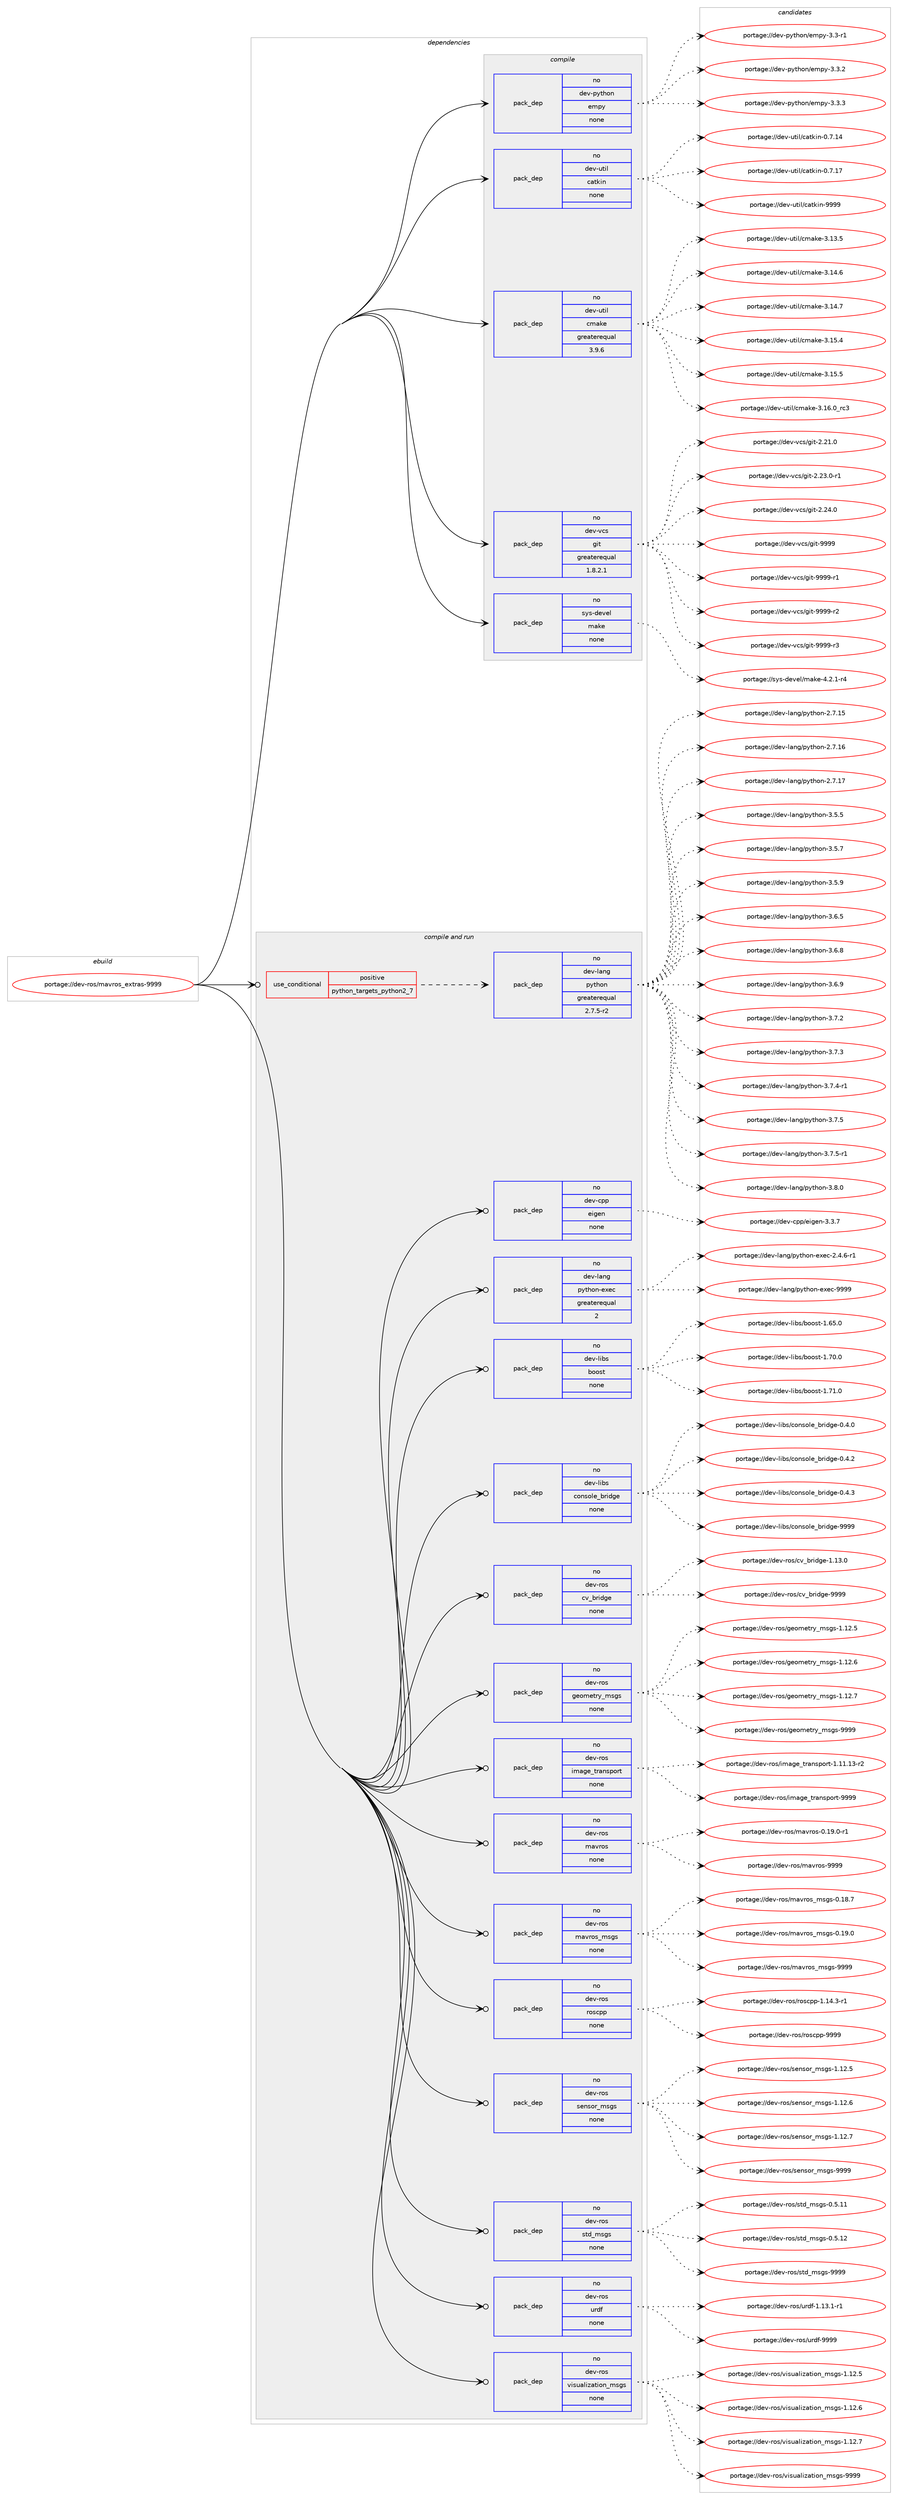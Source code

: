 digraph prolog {

# *************
# Graph options
# *************

newrank=true;
concentrate=true;
compound=true;
graph [rankdir=LR,fontname=Helvetica,fontsize=10,ranksep=1.5];#, ranksep=2.5, nodesep=0.2];
edge  [arrowhead=vee];
node  [fontname=Helvetica,fontsize=10];

# **********
# The ebuild
# **********

subgraph cluster_leftcol {
color=gray;
rank=same;
label=<<i>ebuild</i>>;
id [label="portage://dev-ros/mavros_extras-9999", color=red, width=4, href="../dev-ros/mavros_extras-9999.svg"];
}

# ****************
# The dependencies
# ****************

subgraph cluster_midcol {
color=gray;
label=<<i>dependencies</i>>;
subgraph cluster_compile {
fillcolor="#eeeeee";
style=filled;
label=<<i>compile</i>>;
subgraph pack144561 {
dependency191168 [label=<<TABLE BORDER="0" CELLBORDER="1" CELLSPACING="0" CELLPADDING="4" WIDTH="220"><TR><TD ROWSPAN="6" CELLPADDING="30">pack_dep</TD></TR><TR><TD WIDTH="110">no</TD></TR><TR><TD>dev-python</TD></TR><TR><TD>empy</TD></TR><TR><TD>none</TD></TR><TR><TD></TD></TR></TABLE>>, shape=none, color=blue];
}
id:e -> dependency191168:w [weight=20,style="solid",arrowhead="vee"];
subgraph pack144562 {
dependency191169 [label=<<TABLE BORDER="0" CELLBORDER="1" CELLSPACING="0" CELLPADDING="4" WIDTH="220"><TR><TD ROWSPAN="6" CELLPADDING="30">pack_dep</TD></TR><TR><TD WIDTH="110">no</TD></TR><TR><TD>dev-util</TD></TR><TR><TD>catkin</TD></TR><TR><TD>none</TD></TR><TR><TD></TD></TR></TABLE>>, shape=none, color=blue];
}
id:e -> dependency191169:w [weight=20,style="solid",arrowhead="vee"];
subgraph pack144563 {
dependency191170 [label=<<TABLE BORDER="0" CELLBORDER="1" CELLSPACING="0" CELLPADDING="4" WIDTH="220"><TR><TD ROWSPAN="6" CELLPADDING="30">pack_dep</TD></TR><TR><TD WIDTH="110">no</TD></TR><TR><TD>dev-util</TD></TR><TR><TD>cmake</TD></TR><TR><TD>greaterequal</TD></TR><TR><TD>3.9.6</TD></TR></TABLE>>, shape=none, color=blue];
}
id:e -> dependency191170:w [weight=20,style="solid",arrowhead="vee"];
subgraph pack144564 {
dependency191171 [label=<<TABLE BORDER="0" CELLBORDER="1" CELLSPACING="0" CELLPADDING="4" WIDTH="220"><TR><TD ROWSPAN="6" CELLPADDING="30">pack_dep</TD></TR><TR><TD WIDTH="110">no</TD></TR><TR><TD>dev-vcs</TD></TR><TR><TD>git</TD></TR><TR><TD>greaterequal</TD></TR><TR><TD>1.8.2.1</TD></TR></TABLE>>, shape=none, color=blue];
}
id:e -> dependency191171:w [weight=20,style="solid",arrowhead="vee"];
subgraph pack144565 {
dependency191172 [label=<<TABLE BORDER="0" CELLBORDER="1" CELLSPACING="0" CELLPADDING="4" WIDTH="220"><TR><TD ROWSPAN="6" CELLPADDING="30">pack_dep</TD></TR><TR><TD WIDTH="110">no</TD></TR><TR><TD>sys-devel</TD></TR><TR><TD>make</TD></TR><TR><TD>none</TD></TR><TR><TD></TD></TR></TABLE>>, shape=none, color=blue];
}
id:e -> dependency191172:w [weight=20,style="solid",arrowhead="vee"];
}
subgraph cluster_compileandrun {
fillcolor="#eeeeee";
style=filled;
label=<<i>compile and run</i>>;
subgraph cond43169 {
dependency191173 [label=<<TABLE BORDER="0" CELLBORDER="1" CELLSPACING="0" CELLPADDING="4"><TR><TD ROWSPAN="3" CELLPADDING="10">use_conditional</TD></TR><TR><TD>positive</TD></TR><TR><TD>python_targets_python2_7</TD></TR></TABLE>>, shape=none, color=red];
subgraph pack144566 {
dependency191174 [label=<<TABLE BORDER="0" CELLBORDER="1" CELLSPACING="0" CELLPADDING="4" WIDTH="220"><TR><TD ROWSPAN="6" CELLPADDING="30">pack_dep</TD></TR><TR><TD WIDTH="110">no</TD></TR><TR><TD>dev-lang</TD></TR><TR><TD>python</TD></TR><TR><TD>greaterequal</TD></TR><TR><TD>2.7.5-r2</TD></TR></TABLE>>, shape=none, color=blue];
}
dependency191173:e -> dependency191174:w [weight=20,style="dashed",arrowhead="vee"];
}
id:e -> dependency191173:w [weight=20,style="solid",arrowhead="odotvee"];
subgraph pack144567 {
dependency191175 [label=<<TABLE BORDER="0" CELLBORDER="1" CELLSPACING="0" CELLPADDING="4" WIDTH="220"><TR><TD ROWSPAN="6" CELLPADDING="30">pack_dep</TD></TR><TR><TD WIDTH="110">no</TD></TR><TR><TD>dev-cpp</TD></TR><TR><TD>eigen</TD></TR><TR><TD>none</TD></TR><TR><TD></TD></TR></TABLE>>, shape=none, color=blue];
}
id:e -> dependency191175:w [weight=20,style="solid",arrowhead="odotvee"];
subgraph pack144568 {
dependency191176 [label=<<TABLE BORDER="0" CELLBORDER="1" CELLSPACING="0" CELLPADDING="4" WIDTH="220"><TR><TD ROWSPAN="6" CELLPADDING="30">pack_dep</TD></TR><TR><TD WIDTH="110">no</TD></TR><TR><TD>dev-lang</TD></TR><TR><TD>python-exec</TD></TR><TR><TD>greaterequal</TD></TR><TR><TD>2</TD></TR></TABLE>>, shape=none, color=blue];
}
id:e -> dependency191176:w [weight=20,style="solid",arrowhead="odotvee"];
subgraph pack144569 {
dependency191177 [label=<<TABLE BORDER="0" CELLBORDER="1" CELLSPACING="0" CELLPADDING="4" WIDTH="220"><TR><TD ROWSPAN="6" CELLPADDING="30">pack_dep</TD></TR><TR><TD WIDTH="110">no</TD></TR><TR><TD>dev-libs</TD></TR><TR><TD>boost</TD></TR><TR><TD>none</TD></TR><TR><TD></TD></TR></TABLE>>, shape=none, color=blue];
}
id:e -> dependency191177:w [weight=20,style="solid",arrowhead="odotvee"];
subgraph pack144570 {
dependency191178 [label=<<TABLE BORDER="0" CELLBORDER="1" CELLSPACING="0" CELLPADDING="4" WIDTH="220"><TR><TD ROWSPAN="6" CELLPADDING="30">pack_dep</TD></TR><TR><TD WIDTH="110">no</TD></TR><TR><TD>dev-libs</TD></TR><TR><TD>console_bridge</TD></TR><TR><TD>none</TD></TR><TR><TD></TD></TR></TABLE>>, shape=none, color=blue];
}
id:e -> dependency191178:w [weight=20,style="solid",arrowhead="odotvee"];
subgraph pack144571 {
dependency191179 [label=<<TABLE BORDER="0" CELLBORDER="1" CELLSPACING="0" CELLPADDING="4" WIDTH="220"><TR><TD ROWSPAN="6" CELLPADDING="30">pack_dep</TD></TR><TR><TD WIDTH="110">no</TD></TR><TR><TD>dev-ros</TD></TR><TR><TD>cv_bridge</TD></TR><TR><TD>none</TD></TR><TR><TD></TD></TR></TABLE>>, shape=none, color=blue];
}
id:e -> dependency191179:w [weight=20,style="solid",arrowhead="odotvee"];
subgraph pack144572 {
dependency191180 [label=<<TABLE BORDER="0" CELLBORDER="1" CELLSPACING="0" CELLPADDING="4" WIDTH="220"><TR><TD ROWSPAN="6" CELLPADDING="30">pack_dep</TD></TR><TR><TD WIDTH="110">no</TD></TR><TR><TD>dev-ros</TD></TR><TR><TD>geometry_msgs</TD></TR><TR><TD>none</TD></TR><TR><TD></TD></TR></TABLE>>, shape=none, color=blue];
}
id:e -> dependency191180:w [weight=20,style="solid",arrowhead="odotvee"];
subgraph pack144573 {
dependency191181 [label=<<TABLE BORDER="0" CELLBORDER="1" CELLSPACING="0" CELLPADDING="4" WIDTH="220"><TR><TD ROWSPAN="6" CELLPADDING="30">pack_dep</TD></TR><TR><TD WIDTH="110">no</TD></TR><TR><TD>dev-ros</TD></TR><TR><TD>image_transport</TD></TR><TR><TD>none</TD></TR><TR><TD></TD></TR></TABLE>>, shape=none, color=blue];
}
id:e -> dependency191181:w [weight=20,style="solid",arrowhead="odotvee"];
subgraph pack144574 {
dependency191182 [label=<<TABLE BORDER="0" CELLBORDER="1" CELLSPACING="0" CELLPADDING="4" WIDTH="220"><TR><TD ROWSPAN="6" CELLPADDING="30">pack_dep</TD></TR><TR><TD WIDTH="110">no</TD></TR><TR><TD>dev-ros</TD></TR><TR><TD>mavros</TD></TR><TR><TD>none</TD></TR><TR><TD></TD></TR></TABLE>>, shape=none, color=blue];
}
id:e -> dependency191182:w [weight=20,style="solid",arrowhead="odotvee"];
subgraph pack144575 {
dependency191183 [label=<<TABLE BORDER="0" CELLBORDER="1" CELLSPACING="0" CELLPADDING="4" WIDTH="220"><TR><TD ROWSPAN="6" CELLPADDING="30">pack_dep</TD></TR><TR><TD WIDTH="110">no</TD></TR><TR><TD>dev-ros</TD></TR><TR><TD>mavros_msgs</TD></TR><TR><TD>none</TD></TR><TR><TD></TD></TR></TABLE>>, shape=none, color=blue];
}
id:e -> dependency191183:w [weight=20,style="solid",arrowhead="odotvee"];
subgraph pack144576 {
dependency191184 [label=<<TABLE BORDER="0" CELLBORDER="1" CELLSPACING="0" CELLPADDING="4" WIDTH="220"><TR><TD ROWSPAN="6" CELLPADDING="30">pack_dep</TD></TR><TR><TD WIDTH="110">no</TD></TR><TR><TD>dev-ros</TD></TR><TR><TD>roscpp</TD></TR><TR><TD>none</TD></TR><TR><TD></TD></TR></TABLE>>, shape=none, color=blue];
}
id:e -> dependency191184:w [weight=20,style="solid",arrowhead="odotvee"];
subgraph pack144577 {
dependency191185 [label=<<TABLE BORDER="0" CELLBORDER="1" CELLSPACING="0" CELLPADDING="4" WIDTH="220"><TR><TD ROWSPAN="6" CELLPADDING="30">pack_dep</TD></TR><TR><TD WIDTH="110">no</TD></TR><TR><TD>dev-ros</TD></TR><TR><TD>sensor_msgs</TD></TR><TR><TD>none</TD></TR><TR><TD></TD></TR></TABLE>>, shape=none, color=blue];
}
id:e -> dependency191185:w [weight=20,style="solid",arrowhead="odotvee"];
subgraph pack144578 {
dependency191186 [label=<<TABLE BORDER="0" CELLBORDER="1" CELLSPACING="0" CELLPADDING="4" WIDTH="220"><TR><TD ROWSPAN="6" CELLPADDING="30">pack_dep</TD></TR><TR><TD WIDTH="110">no</TD></TR><TR><TD>dev-ros</TD></TR><TR><TD>std_msgs</TD></TR><TR><TD>none</TD></TR><TR><TD></TD></TR></TABLE>>, shape=none, color=blue];
}
id:e -> dependency191186:w [weight=20,style="solid",arrowhead="odotvee"];
subgraph pack144579 {
dependency191187 [label=<<TABLE BORDER="0" CELLBORDER="1" CELLSPACING="0" CELLPADDING="4" WIDTH="220"><TR><TD ROWSPAN="6" CELLPADDING="30">pack_dep</TD></TR><TR><TD WIDTH="110">no</TD></TR><TR><TD>dev-ros</TD></TR><TR><TD>urdf</TD></TR><TR><TD>none</TD></TR><TR><TD></TD></TR></TABLE>>, shape=none, color=blue];
}
id:e -> dependency191187:w [weight=20,style="solid",arrowhead="odotvee"];
subgraph pack144580 {
dependency191188 [label=<<TABLE BORDER="0" CELLBORDER="1" CELLSPACING="0" CELLPADDING="4" WIDTH="220"><TR><TD ROWSPAN="6" CELLPADDING="30">pack_dep</TD></TR><TR><TD WIDTH="110">no</TD></TR><TR><TD>dev-ros</TD></TR><TR><TD>visualization_msgs</TD></TR><TR><TD>none</TD></TR><TR><TD></TD></TR></TABLE>>, shape=none, color=blue];
}
id:e -> dependency191188:w [weight=20,style="solid",arrowhead="odotvee"];
}
subgraph cluster_run {
fillcolor="#eeeeee";
style=filled;
label=<<i>run</i>>;
}
}

# **************
# The candidates
# **************

subgraph cluster_choices {
rank=same;
color=gray;
label=<<i>candidates</i>>;

subgraph choice144561 {
color=black;
nodesep=1;
choiceportage1001011184511212111610411111047101109112121455146514511449 [label="portage://dev-python/empy-3.3-r1", color=red, width=4,href="../dev-python/empy-3.3-r1.svg"];
choiceportage1001011184511212111610411111047101109112121455146514650 [label="portage://dev-python/empy-3.3.2", color=red, width=4,href="../dev-python/empy-3.3.2.svg"];
choiceportage1001011184511212111610411111047101109112121455146514651 [label="portage://dev-python/empy-3.3.3", color=red, width=4,href="../dev-python/empy-3.3.3.svg"];
dependency191168:e -> choiceportage1001011184511212111610411111047101109112121455146514511449:w [style=dotted,weight="100"];
dependency191168:e -> choiceportage1001011184511212111610411111047101109112121455146514650:w [style=dotted,weight="100"];
dependency191168:e -> choiceportage1001011184511212111610411111047101109112121455146514651:w [style=dotted,weight="100"];
}
subgraph choice144562 {
color=black;
nodesep=1;
choiceportage1001011184511711610510847999711610710511045484655464952 [label="portage://dev-util/catkin-0.7.14", color=red, width=4,href="../dev-util/catkin-0.7.14.svg"];
choiceportage1001011184511711610510847999711610710511045484655464955 [label="portage://dev-util/catkin-0.7.17", color=red, width=4,href="../dev-util/catkin-0.7.17.svg"];
choiceportage100101118451171161051084799971161071051104557575757 [label="portage://dev-util/catkin-9999", color=red, width=4,href="../dev-util/catkin-9999.svg"];
dependency191169:e -> choiceportage1001011184511711610510847999711610710511045484655464952:w [style=dotted,weight="100"];
dependency191169:e -> choiceportage1001011184511711610510847999711610710511045484655464955:w [style=dotted,weight="100"];
dependency191169:e -> choiceportage100101118451171161051084799971161071051104557575757:w [style=dotted,weight="100"];
}
subgraph choice144563 {
color=black;
nodesep=1;
choiceportage1001011184511711610510847991099710710145514649514653 [label="portage://dev-util/cmake-3.13.5", color=red, width=4,href="../dev-util/cmake-3.13.5.svg"];
choiceportage1001011184511711610510847991099710710145514649524654 [label="portage://dev-util/cmake-3.14.6", color=red, width=4,href="../dev-util/cmake-3.14.6.svg"];
choiceportage1001011184511711610510847991099710710145514649524655 [label="portage://dev-util/cmake-3.14.7", color=red, width=4,href="../dev-util/cmake-3.14.7.svg"];
choiceportage1001011184511711610510847991099710710145514649534652 [label="portage://dev-util/cmake-3.15.4", color=red, width=4,href="../dev-util/cmake-3.15.4.svg"];
choiceportage1001011184511711610510847991099710710145514649534653 [label="portage://dev-util/cmake-3.15.5", color=red, width=4,href="../dev-util/cmake-3.15.5.svg"];
choiceportage1001011184511711610510847991099710710145514649544648951149951 [label="portage://dev-util/cmake-3.16.0_rc3", color=red, width=4,href="../dev-util/cmake-3.16.0_rc3.svg"];
dependency191170:e -> choiceportage1001011184511711610510847991099710710145514649514653:w [style=dotted,weight="100"];
dependency191170:e -> choiceportage1001011184511711610510847991099710710145514649524654:w [style=dotted,weight="100"];
dependency191170:e -> choiceportage1001011184511711610510847991099710710145514649524655:w [style=dotted,weight="100"];
dependency191170:e -> choiceportage1001011184511711610510847991099710710145514649534652:w [style=dotted,weight="100"];
dependency191170:e -> choiceportage1001011184511711610510847991099710710145514649534653:w [style=dotted,weight="100"];
dependency191170:e -> choiceportage1001011184511711610510847991099710710145514649544648951149951:w [style=dotted,weight="100"];
}
subgraph choice144564 {
color=black;
nodesep=1;
choiceportage10010111845118991154710310511645504650494648 [label="portage://dev-vcs/git-2.21.0", color=red, width=4,href="../dev-vcs/git-2.21.0.svg"];
choiceportage100101118451189911547103105116455046505146484511449 [label="portage://dev-vcs/git-2.23.0-r1", color=red, width=4,href="../dev-vcs/git-2.23.0-r1.svg"];
choiceportage10010111845118991154710310511645504650524648 [label="portage://dev-vcs/git-2.24.0", color=red, width=4,href="../dev-vcs/git-2.24.0.svg"];
choiceportage1001011184511899115471031051164557575757 [label="portage://dev-vcs/git-9999", color=red, width=4,href="../dev-vcs/git-9999.svg"];
choiceportage10010111845118991154710310511645575757574511449 [label="portage://dev-vcs/git-9999-r1", color=red, width=4,href="../dev-vcs/git-9999-r1.svg"];
choiceportage10010111845118991154710310511645575757574511450 [label="portage://dev-vcs/git-9999-r2", color=red, width=4,href="../dev-vcs/git-9999-r2.svg"];
choiceportage10010111845118991154710310511645575757574511451 [label="portage://dev-vcs/git-9999-r3", color=red, width=4,href="../dev-vcs/git-9999-r3.svg"];
dependency191171:e -> choiceportage10010111845118991154710310511645504650494648:w [style=dotted,weight="100"];
dependency191171:e -> choiceportage100101118451189911547103105116455046505146484511449:w [style=dotted,weight="100"];
dependency191171:e -> choiceportage10010111845118991154710310511645504650524648:w [style=dotted,weight="100"];
dependency191171:e -> choiceportage1001011184511899115471031051164557575757:w [style=dotted,weight="100"];
dependency191171:e -> choiceportage10010111845118991154710310511645575757574511449:w [style=dotted,weight="100"];
dependency191171:e -> choiceportage10010111845118991154710310511645575757574511450:w [style=dotted,weight="100"];
dependency191171:e -> choiceportage10010111845118991154710310511645575757574511451:w [style=dotted,weight="100"];
}
subgraph choice144565 {
color=black;
nodesep=1;
choiceportage1151211154510010111810110847109971071014552465046494511452 [label="portage://sys-devel/make-4.2.1-r4", color=red, width=4,href="../sys-devel/make-4.2.1-r4.svg"];
dependency191172:e -> choiceportage1151211154510010111810110847109971071014552465046494511452:w [style=dotted,weight="100"];
}
subgraph choice144566 {
color=black;
nodesep=1;
choiceportage10010111845108971101034711212111610411111045504655464953 [label="portage://dev-lang/python-2.7.15", color=red, width=4,href="../dev-lang/python-2.7.15.svg"];
choiceportage10010111845108971101034711212111610411111045504655464954 [label="portage://dev-lang/python-2.7.16", color=red, width=4,href="../dev-lang/python-2.7.16.svg"];
choiceportage10010111845108971101034711212111610411111045504655464955 [label="portage://dev-lang/python-2.7.17", color=red, width=4,href="../dev-lang/python-2.7.17.svg"];
choiceportage100101118451089711010347112121116104111110455146534653 [label="portage://dev-lang/python-3.5.5", color=red, width=4,href="../dev-lang/python-3.5.5.svg"];
choiceportage100101118451089711010347112121116104111110455146534655 [label="portage://dev-lang/python-3.5.7", color=red, width=4,href="../dev-lang/python-3.5.7.svg"];
choiceportage100101118451089711010347112121116104111110455146534657 [label="portage://dev-lang/python-3.5.9", color=red, width=4,href="../dev-lang/python-3.5.9.svg"];
choiceportage100101118451089711010347112121116104111110455146544653 [label="portage://dev-lang/python-3.6.5", color=red, width=4,href="../dev-lang/python-3.6.5.svg"];
choiceportage100101118451089711010347112121116104111110455146544656 [label="portage://dev-lang/python-3.6.8", color=red, width=4,href="../dev-lang/python-3.6.8.svg"];
choiceportage100101118451089711010347112121116104111110455146544657 [label="portage://dev-lang/python-3.6.9", color=red, width=4,href="../dev-lang/python-3.6.9.svg"];
choiceportage100101118451089711010347112121116104111110455146554650 [label="portage://dev-lang/python-3.7.2", color=red, width=4,href="../dev-lang/python-3.7.2.svg"];
choiceportage100101118451089711010347112121116104111110455146554651 [label="portage://dev-lang/python-3.7.3", color=red, width=4,href="../dev-lang/python-3.7.3.svg"];
choiceportage1001011184510897110103471121211161041111104551465546524511449 [label="portage://dev-lang/python-3.7.4-r1", color=red, width=4,href="../dev-lang/python-3.7.4-r1.svg"];
choiceportage100101118451089711010347112121116104111110455146554653 [label="portage://dev-lang/python-3.7.5", color=red, width=4,href="../dev-lang/python-3.7.5.svg"];
choiceportage1001011184510897110103471121211161041111104551465546534511449 [label="portage://dev-lang/python-3.7.5-r1", color=red, width=4,href="../dev-lang/python-3.7.5-r1.svg"];
choiceportage100101118451089711010347112121116104111110455146564648 [label="portage://dev-lang/python-3.8.0", color=red, width=4,href="../dev-lang/python-3.8.0.svg"];
dependency191174:e -> choiceportage10010111845108971101034711212111610411111045504655464953:w [style=dotted,weight="100"];
dependency191174:e -> choiceportage10010111845108971101034711212111610411111045504655464954:w [style=dotted,weight="100"];
dependency191174:e -> choiceportage10010111845108971101034711212111610411111045504655464955:w [style=dotted,weight="100"];
dependency191174:e -> choiceportage100101118451089711010347112121116104111110455146534653:w [style=dotted,weight="100"];
dependency191174:e -> choiceportage100101118451089711010347112121116104111110455146534655:w [style=dotted,weight="100"];
dependency191174:e -> choiceportage100101118451089711010347112121116104111110455146534657:w [style=dotted,weight="100"];
dependency191174:e -> choiceportage100101118451089711010347112121116104111110455146544653:w [style=dotted,weight="100"];
dependency191174:e -> choiceportage100101118451089711010347112121116104111110455146544656:w [style=dotted,weight="100"];
dependency191174:e -> choiceportage100101118451089711010347112121116104111110455146544657:w [style=dotted,weight="100"];
dependency191174:e -> choiceportage100101118451089711010347112121116104111110455146554650:w [style=dotted,weight="100"];
dependency191174:e -> choiceportage100101118451089711010347112121116104111110455146554651:w [style=dotted,weight="100"];
dependency191174:e -> choiceportage1001011184510897110103471121211161041111104551465546524511449:w [style=dotted,weight="100"];
dependency191174:e -> choiceportage100101118451089711010347112121116104111110455146554653:w [style=dotted,weight="100"];
dependency191174:e -> choiceportage1001011184510897110103471121211161041111104551465546534511449:w [style=dotted,weight="100"];
dependency191174:e -> choiceportage100101118451089711010347112121116104111110455146564648:w [style=dotted,weight="100"];
}
subgraph choice144567 {
color=black;
nodesep=1;
choiceportage100101118459911211247101105103101110455146514655 [label="portage://dev-cpp/eigen-3.3.7", color=red, width=4,href="../dev-cpp/eigen-3.3.7.svg"];
dependency191175:e -> choiceportage100101118459911211247101105103101110455146514655:w [style=dotted,weight="100"];
}
subgraph choice144568 {
color=black;
nodesep=1;
choiceportage10010111845108971101034711212111610411111045101120101994550465246544511449 [label="portage://dev-lang/python-exec-2.4.6-r1", color=red, width=4,href="../dev-lang/python-exec-2.4.6-r1.svg"];
choiceportage10010111845108971101034711212111610411111045101120101994557575757 [label="portage://dev-lang/python-exec-9999", color=red, width=4,href="../dev-lang/python-exec-9999.svg"];
dependency191176:e -> choiceportage10010111845108971101034711212111610411111045101120101994550465246544511449:w [style=dotted,weight="100"];
dependency191176:e -> choiceportage10010111845108971101034711212111610411111045101120101994557575757:w [style=dotted,weight="100"];
}
subgraph choice144569 {
color=black;
nodesep=1;
choiceportage1001011184510810598115479811111111511645494654534648 [label="portage://dev-libs/boost-1.65.0", color=red, width=4,href="../dev-libs/boost-1.65.0.svg"];
choiceportage1001011184510810598115479811111111511645494655484648 [label="portage://dev-libs/boost-1.70.0", color=red, width=4,href="../dev-libs/boost-1.70.0.svg"];
choiceportage1001011184510810598115479811111111511645494655494648 [label="portage://dev-libs/boost-1.71.0", color=red, width=4,href="../dev-libs/boost-1.71.0.svg"];
dependency191177:e -> choiceportage1001011184510810598115479811111111511645494654534648:w [style=dotted,weight="100"];
dependency191177:e -> choiceportage1001011184510810598115479811111111511645494655484648:w [style=dotted,weight="100"];
dependency191177:e -> choiceportage1001011184510810598115479811111111511645494655494648:w [style=dotted,weight="100"];
}
subgraph choice144570 {
color=black;
nodesep=1;
choiceportage100101118451081059811547991111101151111081019598114105100103101454846524648 [label="portage://dev-libs/console_bridge-0.4.0", color=red, width=4,href="../dev-libs/console_bridge-0.4.0.svg"];
choiceportage100101118451081059811547991111101151111081019598114105100103101454846524650 [label="portage://dev-libs/console_bridge-0.4.2", color=red, width=4,href="../dev-libs/console_bridge-0.4.2.svg"];
choiceportage100101118451081059811547991111101151111081019598114105100103101454846524651 [label="portage://dev-libs/console_bridge-0.4.3", color=red, width=4,href="../dev-libs/console_bridge-0.4.3.svg"];
choiceportage1001011184510810598115479911111011511110810195981141051001031014557575757 [label="portage://dev-libs/console_bridge-9999", color=red, width=4,href="../dev-libs/console_bridge-9999.svg"];
dependency191178:e -> choiceportage100101118451081059811547991111101151111081019598114105100103101454846524648:w [style=dotted,weight="100"];
dependency191178:e -> choiceportage100101118451081059811547991111101151111081019598114105100103101454846524650:w [style=dotted,weight="100"];
dependency191178:e -> choiceportage100101118451081059811547991111101151111081019598114105100103101454846524651:w [style=dotted,weight="100"];
dependency191178:e -> choiceportage1001011184510810598115479911111011511110810195981141051001031014557575757:w [style=dotted,weight="100"];
}
subgraph choice144571 {
color=black;
nodesep=1;
choiceportage100101118451141111154799118959811410510010310145494649514648 [label="portage://dev-ros/cv_bridge-1.13.0", color=red, width=4,href="../dev-ros/cv_bridge-1.13.0.svg"];
choiceportage10010111845114111115479911895981141051001031014557575757 [label="portage://dev-ros/cv_bridge-9999", color=red, width=4,href="../dev-ros/cv_bridge-9999.svg"];
dependency191179:e -> choiceportage100101118451141111154799118959811410510010310145494649514648:w [style=dotted,weight="100"];
dependency191179:e -> choiceportage10010111845114111115479911895981141051001031014557575757:w [style=dotted,weight="100"];
}
subgraph choice144572 {
color=black;
nodesep=1;
choiceportage10010111845114111115471031011111091011161141219510911510311545494649504653 [label="portage://dev-ros/geometry_msgs-1.12.5", color=red, width=4,href="../dev-ros/geometry_msgs-1.12.5.svg"];
choiceportage10010111845114111115471031011111091011161141219510911510311545494649504654 [label="portage://dev-ros/geometry_msgs-1.12.6", color=red, width=4,href="../dev-ros/geometry_msgs-1.12.6.svg"];
choiceportage10010111845114111115471031011111091011161141219510911510311545494649504655 [label="portage://dev-ros/geometry_msgs-1.12.7", color=red, width=4,href="../dev-ros/geometry_msgs-1.12.7.svg"];
choiceportage1001011184511411111547103101111109101116114121951091151031154557575757 [label="portage://dev-ros/geometry_msgs-9999", color=red, width=4,href="../dev-ros/geometry_msgs-9999.svg"];
dependency191180:e -> choiceportage10010111845114111115471031011111091011161141219510911510311545494649504653:w [style=dotted,weight="100"];
dependency191180:e -> choiceportage10010111845114111115471031011111091011161141219510911510311545494649504654:w [style=dotted,weight="100"];
dependency191180:e -> choiceportage10010111845114111115471031011111091011161141219510911510311545494649504655:w [style=dotted,weight="100"];
dependency191180:e -> choiceportage1001011184511411111547103101111109101116114121951091151031154557575757:w [style=dotted,weight="100"];
}
subgraph choice144573 {
color=black;
nodesep=1;
choiceportage100101118451141111154710510997103101951161149711011511211111411645494649494649514511450 [label="portage://dev-ros/image_transport-1.11.13-r2", color=red, width=4,href="../dev-ros/image_transport-1.11.13-r2.svg"];
choiceportage10010111845114111115471051099710310195116114971101151121111141164557575757 [label="portage://dev-ros/image_transport-9999", color=red, width=4,href="../dev-ros/image_transport-9999.svg"];
dependency191181:e -> choiceportage100101118451141111154710510997103101951161149711011511211111411645494649494649514511450:w [style=dotted,weight="100"];
dependency191181:e -> choiceportage10010111845114111115471051099710310195116114971101151121111141164557575757:w [style=dotted,weight="100"];
}
subgraph choice144574 {
color=black;
nodesep=1;
choiceportage100101118451141111154710997118114111115454846495746484511449 [label="portage://dev-ros/mavros-0.19.0-r1", color=red, width=4,href="../dev-ros/mavros-0.19.0-r1.svg"];
choiceportage1001011184511411111547109971181141111154557575757 [label="portage://dev-ros/mavros-9999", color=red, width=4,href="../dev-ros/mavros-9999.svg"];
dependency191182:e -> choiceportage100101118451141111154710997118114111115454846495746484511449:w [style=dotted,weight="100"];
dependency191182:e -> choiceportage1001011184511411111547109971181141111154557575757:w [style=dotted,weight="100"];
}
subgraph choice144575 {
color=black;
nodesep=1;
choiceportage1001011184511411111547109971181141111159510911510311545484649564655 [label="portage://dev-ros/mavros_msgs-0.18.7", color=red, width=4,href="../dev-ros/mavros_msgs-0.18.7.svg"];
choiceportage1001011184511411111547109971181141111159510911510311545484649574648 [label="portage://dev-ros/mavros_msgs-0.19.0", color=red, width=4,href="../dev-ros/mavros_msgs-0.19.0.svg"];
choiceportage100101118451141111154710997118114111115951091151031154557575757 [label="portage://dev-ros/mavros_msgs-9999", color=red, width=4,href="../dev-ros/mavros_msgs-9999.svg"];
dependency191183:e -> choiceportage1001011184511411111547109971181141111159510911510311545484649564655:w [style=dotted,weight="100"];
dependency191183:e -> choiceportage1001011184511411111547109971181141111159510911510311545484649574648:w [style=dotted,weight="100"];
dependency191183:e -> choiceportage100101118451141111154710997118114111115951091151031154557575757:w [style=dotted,weight="100"];
}
subgraph choice144576 {
color=black;
nodesep=1;
choiceportage100101118451141111154711411111599112112454946495246514511449 [label="portage://dev-ros/roscpp-1.14.3-r1", color=red, width=4,href="../dev-ros/roscpp-1.14.3-r1.svg"];
choiceportage1001011184511411111547114111115991121124557575757 [label="portage://dev-ros/roscpp-9999", color=red, width=4,href="../dev-ros/roscpp-9999.svg"];
dependency191184:e -> choiceportage100101118451141111154711411111599112112454946495246514511449:w [style=dotted,weight="100"];
dependency191184:e -> choiceportage1001011184511411111547114111115991121124557575757:w [style=dotted,weight="100"];
}
subgraph choice144577 {
color=black;
nodesep=1;
choiceportage10010111845114111115471151011101151111149510911510311545494649504653 [label="portage://dev-ros/sensor_msgs-1.12.5", color=red, width=4,href="../dev-ros/sensor_msgs-1.12.5.svg"];
choiceportage10010111845114111115471151011101151111149510911510311545494649504654 [label="portage://dev-ros/sensor_msgs-1.12.6", color=red, width=4,href="../dev-ros/sensor_msgs-1.12.6.svg"];
choiceportage10010111845114111115471151011101151111149510911510311545494649504655 [label="portage://dev-ros/sensor_msgs-1.12.7", color=red, width=4,href="../dev-ros/sensor_msgs-1.12.7.svg"];
choiceportage1001011184511411111547115101110115111114951091151031154557575757 [label="portage://dev-ros/sensor_msgs-9999", color=red, width=4,href="../dev-ros/sensor_msgs-9999.svg"];
dependency191185:e -> choiceportage10010111845114111115471151011101151111149510911510311545494649504653:w [style=dotted,weight="100"];
dependency191185:e -> choiceportage10010111845114111115471151011101151111149510911510311545494649504654:w [style=dotted,weight="100"];
dependency191185:e -> choiceportage10010111845114111115471151011101151111149510911510311545494649504655:w [style=dotted,weight="100"];
dependency191185:e -> choiceportage1001011184511411111547115101110115111114951091151031154557575757:w [style=dotted,weight="100"];
}
subgraph choice144578 {
color=black;
nodesep=1;
choiceportage10010111845114111115471151161009510911510311545484653464949 [label="portage://dev-ros/std_msgs-0.5.11", color=red, width=4,href="../dev-ros/std_msgs-0.5.11.svg"];
choiceportage10010111845114111115471151161009510911510311545484653464950 [label="portage://dev-ros/std_msgs-0.5.12", color=red, width=4,href="../dev-ros/std_msgs-0.5.12.svg"];
choiceportage1001011184511411111547115116100951091151031154557575757 [label="portage://dev-ros/std_msgs-9999", color=red, width=4,href="../dev-ros/std_msgs-9999.svg"];
dependency191186:e -> choiceportage10010111845114111115471151161009510911510311545484653464949:w [style=dotted,weight="100"];
dependency191186:e -> choiceportage10010111845114111115471151161009510911510311545484653464950:w [style=dotted,weight="100"];
dependency191186:e -> choiceportage1001011184511411111547115116100951091151031154557575757:w [style=dotted,weight="100"];
}
subgraph choice144579 {
color=black;
nodesep=1;
choiceportage1001011184511411111547117114100102454946495146494511449 [label="portage://dev-ros/urdf-1.13.1-r1", color=red, width=4,href="../dev-ros/urdf-1.13.1-r1.svg"];
choiceportage10010111845114111115471171141001024557575757 [label="portage://dev-ros/urdf-9999", color=red, width=4,href="../dev-ros/urdf-9999.svg"];
dependency191187:e -> choiceportage1001011184511411111547117114100102454946495146494511449:w [style=dotted,weight="100"];
dependency191187:e -> choiceportage10010111845114111115471171141001024557575757:w [style=dotted,weight="100"];
}
subgraph choice144580 {
color=black;
nodesep=1;
choiceportage100101118451141111154711810511511797108105122971161051111109510911510311545494649504653 [label="portage://dev-ros/visualization_msgs-1.12.5", color=red, width=4,href="../dev-ros/visualization_msgs-1.12.5.svg"];
choiceportage100101118451141111154711810511511797108105122971161051111109510911510311545494649504654 [label="portage://dev-ros/visualization_msgs-1.12.6", color=red, width=4,href="../dev-ros/visualization_msgs-1.12.6.svg"];
choiceportage100101118451141111154711810511511797108105122971161051111109510911510311545494649504655 [label="portage://dev-ros/visualization_msgs-1.12.7", color=red, width=4,href="../dev-ros/visualization_msgs-1.12.7.svg"];
choiceportage10010111845114111115471181051151179710810512297116105111110951091151031154557575757 [label="portage://dev-ros/visualization_msgs-9999", color=red, width=4,href="../dev-ros/visualization_msgs-9999.svg"];
dependency191188:e -> choiceportage100101118451141111154711810511511797108105122971161051111109510911510311545494649504653:w [style=dotted,weight="100"];
dependency191188:e -> choiceportage100101118451141111154711810511511797108105122971161051111109510911510311545494649504654:w [style=dotted,weight="100"];
dependency191188:e -> choiceportage100101118451141111154711810511511797108105122971161051111109510911510311545494649504655:w [style=dotted,weight="100"];
dependency191188:e -> choiceportage10010111845114111115471181051151179710810512297116105111110951091151031154557575757:w [style=dotted,weight="100"];
}
}

}
